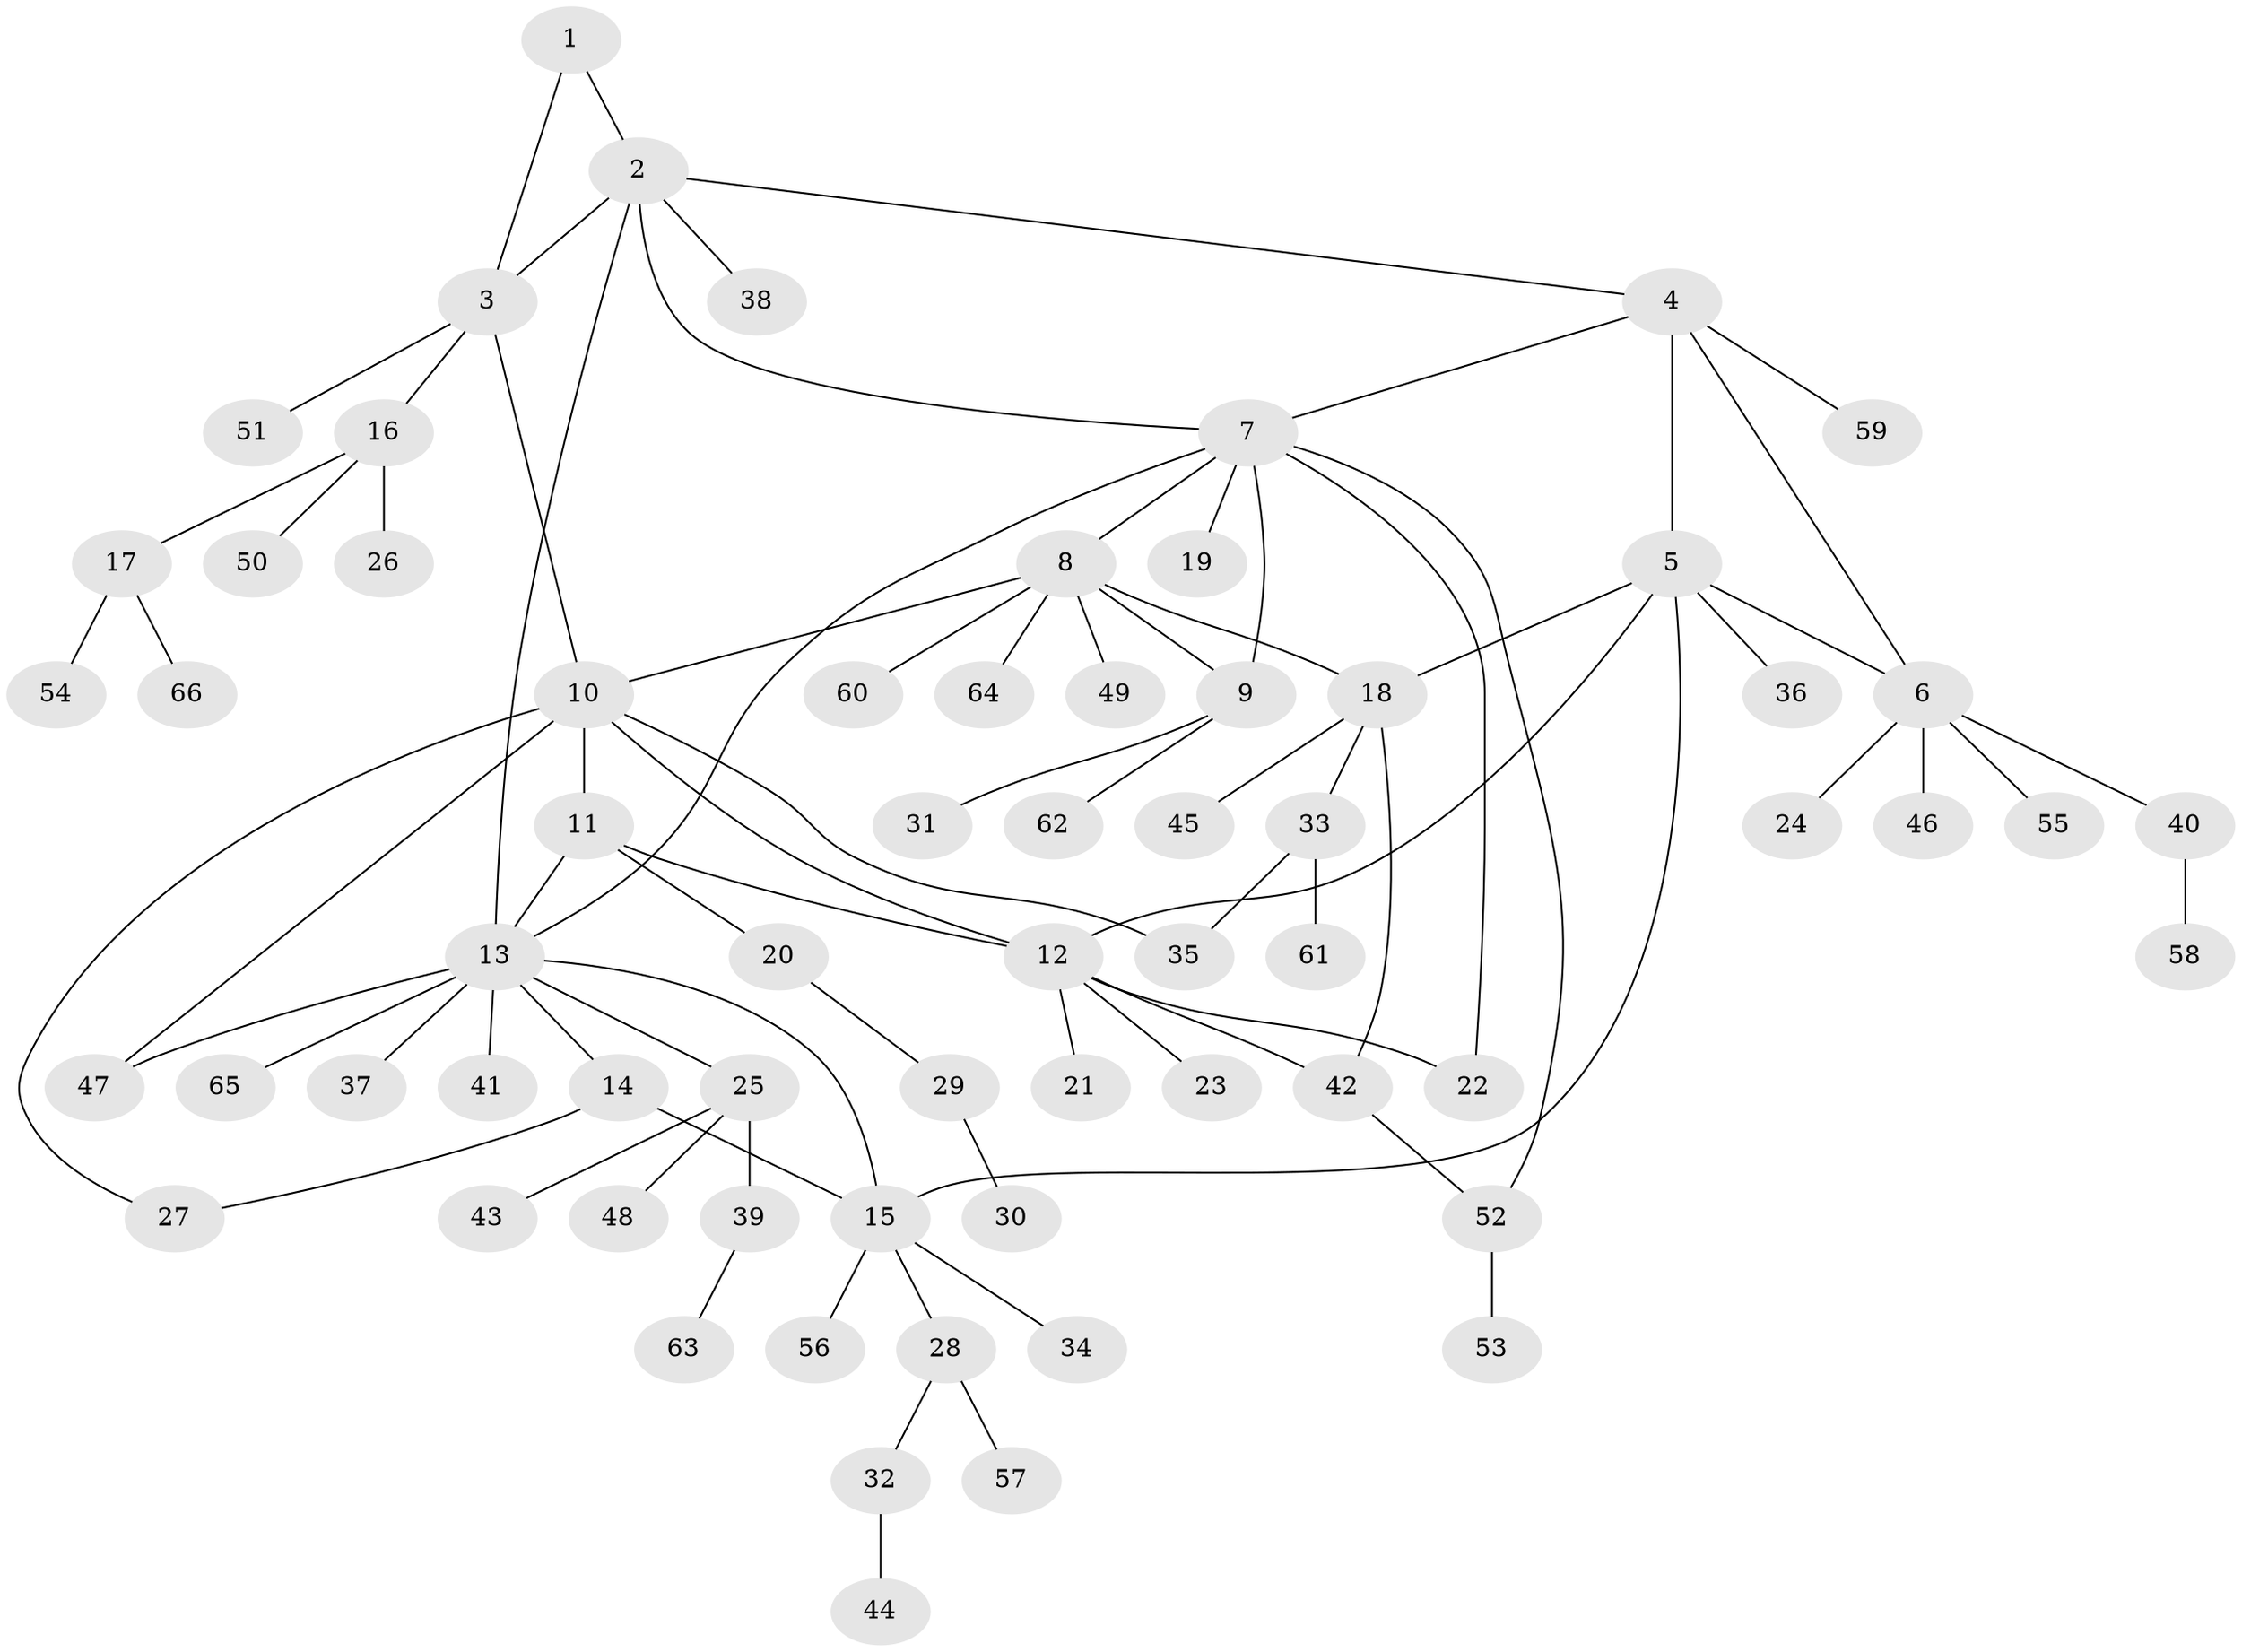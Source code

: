 // Generated by graph-tools (version 1.1) at 2025/54/03/09/25 04:54:54]
// undirected, 66 vertices, 83 edges
graph export_dot {
graph [start="1"]
  node [color=gray90,style=filled];
  1;
  2;
  3;
  4;
  5;
  6;
  7;
  8;
  9;
  10;
  11;
  12;
  13;
  14;
  15;
  16;
  17;
  18;
  19;
  20;
  21;
  22;
  23;
  24;
  25;
  26;
  27;
  28;
  29;
  30;
  31;
  32;
  33;
  34;
  35;
  36;
  37;
  38;
  39;
  40;
  41;
  42;
  43;
  44;
  45;
  46;
  47;
  48;
  49;
  50;
  51;
  52;
  53;
  54;
  55;
  56;
  57;
  58;
  59;
  60;
  61;
  62;
  63;
  64;
  65;
  66;
  1 -- 2;
  1 -- 3;
  2 -- 3;
  2 -- 4;
  2 -- 7;
  2 -- 13;
  2 -- 38;
  3 -- 10;
  3 -- 16;
  3 -- 51;
  4 -- 5;
  4 -- 6;
  4 -- 7;
  4 -- 59;
  5 -- 6;
  5 -- 12;
  5 -- 15;
  5 -- 18;
  5 -- 36;
  6 -- 24;
  6 -- 40;
  6 -- 46;
  6 -- 55;
  7 -- 8;
  7 -- 9;
  7 -- 13;
  7 -- 19;
  7 -- 22;
  7 -- 52;
  8 -- 9;
  8 -- 10;
  8 -- 18;
  8 -- 49;
  8 -- 60;
  8 -- 64;
  9 -- 31;
  9 -- 62;
  10 -- 11;
  10 -- 12;
  10 -- 27;
  10 -- 35;
  10 -- 47;
  11 -- 12;
  11 -- 13;
  11 -- 20;
  12 -- 21;
  12 -- 22;
  12 -- 23;
  12 -- 42;
  13 -- 14;
  13 -- 15;
  13 -- 25;
  13 -- 37;
  13 -- 41;
  13 -- 47;
  13 -- 65;
  14 -- 15;
  14 -- 27;
  15 -- 28;
  15 -- 34;
  15 -- 56;
  16 -- 17;
  16 -- 26;
  16 -- 50;
  17 -- 54;
  17 -- 66;
  18 -- 33;
  18 -- 42;
  18 -- 45;
  20 -- 29;
  25 -- 39;
  25 -- 43;
  25 -- 48;
  28 -- 32;
  28 -- 57;
  29 -- 30;
  32 -- 44;
  33 -- 35;
  33 -- 61;
  39 -- 63;
  40 -- 58;
  42 -- 52;
  52 -- 53;
}
